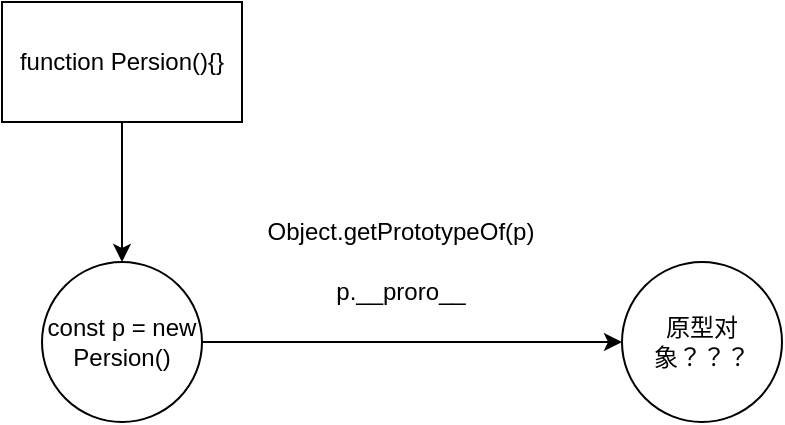 <mxfile>
    <diagram id="b-QCdIOvfcrRmPntEvZk" name="第 1 页">
        <mxGraphModel dx="1094" dy="685" grid="1" gridSize="10" guides="1" tooltips="1" connect="1" arrows="1" fold="1" page="1" pageScale="1" pageWidth="827" pageHeight="1169" math="0" shadow="0">
            <root>
                <mxCell id="0"/>
                <mxCell id="1" parent="0"/>
                <mxCell id="4" style="edgeStyle=none;html=1;entryX=0.5;entryY=0;entryDx=0;entryDy=0;" edge="1" parent="1" source="2" target="3">
                    <mxGeometry relative="1" as="geometry"/>
                </mxCell>
                <mxCell id="2" value="function Persion(){}" style="rounded=0;whiteSpace=wrap;html=1;" vertex="1" parent="1">
                    <mxGeometry x="170" y="200" width="120" height="60" as="geometry"/>
                </mxCell>
                <mxCell id="6" value="" style="edgeStyle=none;html=1;" edge="1" parent="1" source="3" target="5">
                    <mxGeometry relative="1" as="geometry"/>
                </mxCell>
                <mxCell id="3" value="const p = new Persion()" style="ellipse;whiteSpace=wrap;html=1;aspect=fixed;" vertex="1" parent="1">
                    <mxGeometry x="190" y="330" width="80" height="80" as="geometry"/>
                </mxCell>
                <mxCell id="5" value="原型对象？？？" style="ellipse;whiteSpace=wrap;html=1;" vertex="1" parent="1">
                    <mxGeometry x="480" y="330" width="80" height="80" as="geometry"/>
                </mxCell>
                <mxCell id="7" value="p.__proro__" style="text;html=1;align=center;verticalAlign=middle;resizable=0;points=[];autosize=1;strokeColor=none;fillColor=none;" vertex="1" parent="1">
                    <mxGeometry x="324" y="330" width="90" height="30" as="geometry"/>
                </mxCell>
                <mxCell id="8" value="Object.getPrototypeOf(p)" style="text;html=1;align=center;verticalAlign=middle;resizable=0;points=[];autosize=1;strokeColor=none;fillColor=none;" vertex="1" parent="1">
                    <mxGeometry x="289" y="300" width="160" height="30" as="geometry"/>
                </mxCell>
            </root>
        </mxGraphModel>
    </diagram>
</mxfile>
